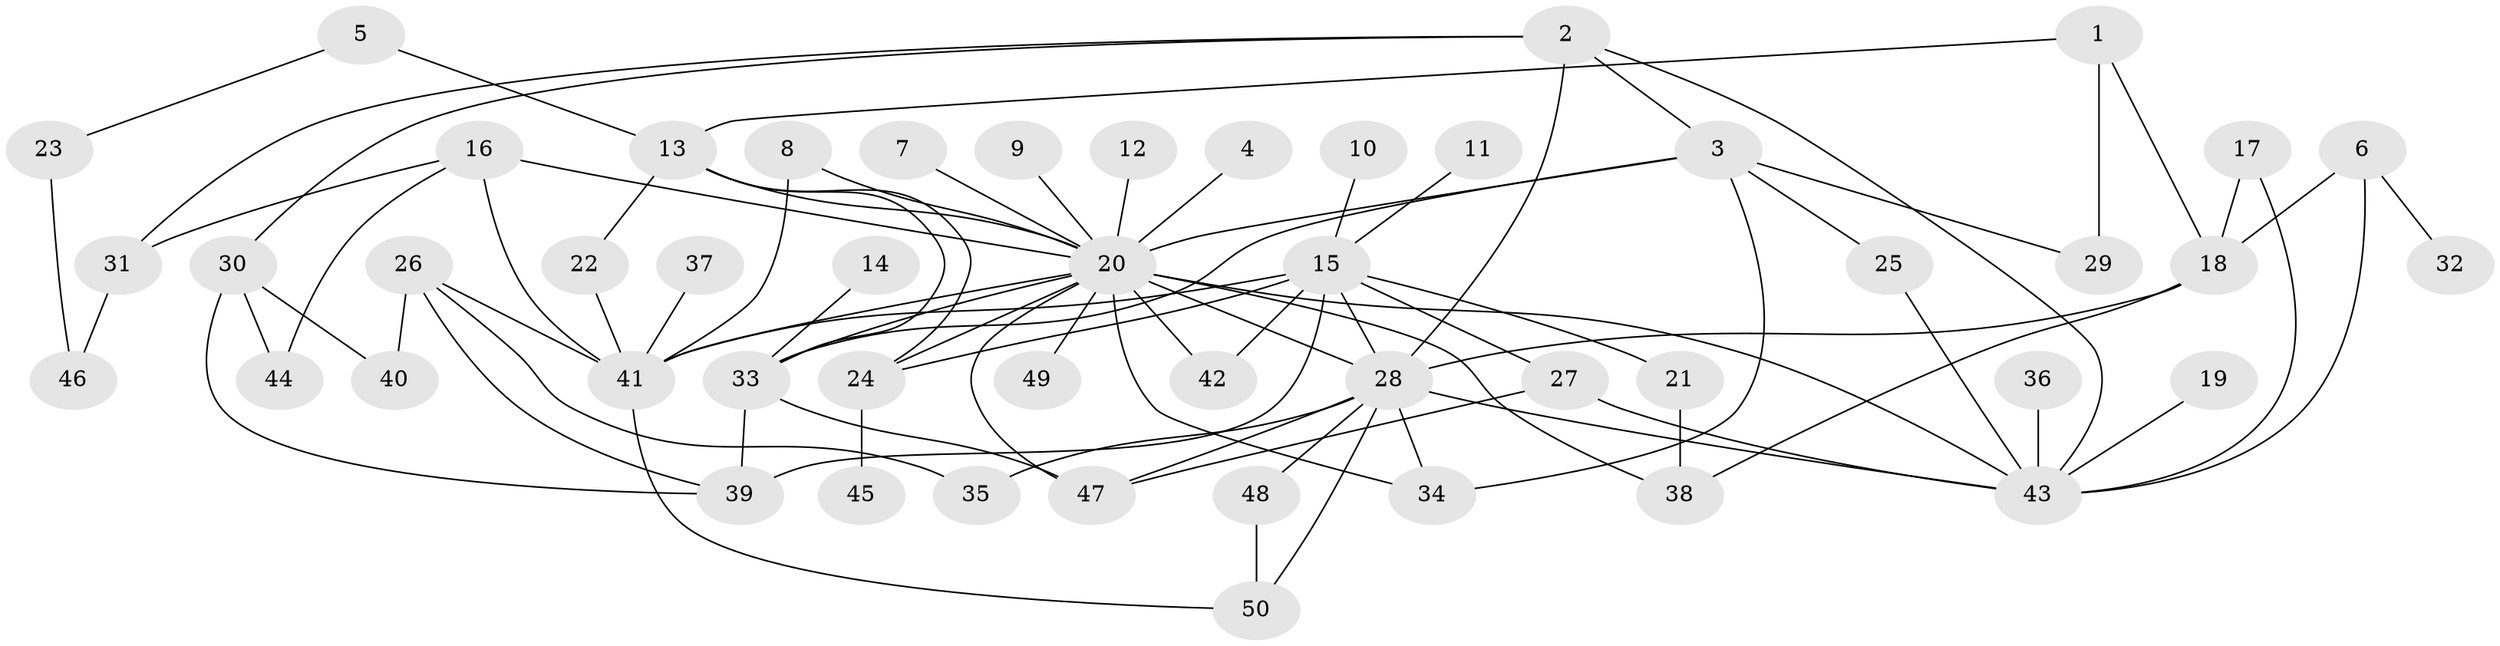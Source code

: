 // original degree distribution, {11: 0.030303030303030304, 6: 0.04040404040404041, 22: 0.010101010101010102, 8: 0.020202020202020204, 3: 0.1111111111111111, 12: 0.010101010101010102, 1: 0.45454545454545453, 7: 0.010101010101010102, 4: 0.08080808080808081, 2: 0.21212121212121213, 5: 0.020202020202020204}
// Generated by graph-tools (version 1.1) at 2025/01/03/09/25 03:01:49]
// undirected, 50 vertices, 84 edges
graph export_dot {
graph [start="1"]
  node [color=gray90,style=filled];
  1;
  2;
  3;
  4;
  5;
  6;
  7;
  8;
  9;
  10;
  11;
  12;
  13;
  14;
  15;
  16;
  17;
  18;
  19;
  20;
  21;
  22;
  23;
  24;
  25;
  26;
  27;
  28;
  29;
  30;
  31;
  32;
  33;
  34;
  35;
  36;
  37;
  38;
  39;
  40;
  41;
  42;
  43;
  44;
  45;
  46;
  47;
  48;
  49;
  50;
  1 -- 13 [weight=1.0];
  1 -- 18 [weight=1.0];
  1 -- 29 [weight=1.0];
  2 -- 3 [weight=1.0];
  2 -- 28 [weight=1.0];
  2 -- 30 [weight=1.0];
  2 -- 31 [weight=1.0];
  2 -- 43 [weight=1.0];
  3 -- 20 [weight=1.0];
  3 -- 25 [weight=1.0];
  3 -- 29 [weight=1.0];
  3 -- 33 [weight=1.0];
  3 -- 34 [weight=1.0];
  4 -- 20 [weight=1.0];
  5 -- 13 [weight=1.0];
  5 -- 23 [weight=1.0];
  6 -- 18 [weight=1.0];
  6 -- 32 [weight=1.0];
  6 -- 43 [weight=1.0];
  7 -- 20 [weight=1.0];
  8 -- 20 [weight=1.0];
  8 -- 41 [weight=1.0];
  9 -- 20 [weight=1.0];
  10 -- 15 [weight=1.0];
  11 -- 15 [weight=1.0];
  12 -- 20 [weight=1.0];
  13 -- 20 [weight=1.0];
  13 -- 22 [weight=1.0];
  13 -- 24 [weight=1.0];
  13 -- 33 [weight=1.0];
  14 -- 33 [weight=1.0];
  15 -- 21 [weight=1.0];
  15 -- 24 [weight=1.0];
  15 -- 27 [weight=1.0];
  15 -- 28 [weight=1.0];
  15 -- 39 [weight=1.0];
  15 -- 41 [weight=1.0];
  15 -- 42 [weight=2.0];
  16 -- 20 [weight=1.0];
  16 -- 31 [weight=1.0];
  16 -- 41 [weight=1.0];
  16 -- 44 [weight=1.0];
  17 -- 18 [weight=1.0];
  17 -- 43 [weight=1.0];
  18 -- 28 [weight=1.0];
  18 -- 38 [weight=1.0];
  19 -- 43 [weight=1.0];
  20 -- 24 [weight=1.0];
  20 -- 28 [weight=1.0];
  20 -- 33 [weight=1.0];
  20 -- 34 [weight=1.0];
  20 -- 38 [weight=1.0];
  20 -- 41 [weight=1.0];
  20 -- 42 [weight=1.0];
  20 -- 43 [weight=1.0];
  20 -- 47 [weight=1.0];
  20 -- 49 [weight=1.0];
  21 -- 38 [weight=1.0];
  22 -- 41 [weight=1.0];
  23 -- 46 [weight=1.0];
  24 -- 45 [weight=1.0];
  25 -- 43 [weight=1.0];
  26 -- 35 [weight=1.0];
  26 -- 39 [weight=1.0];
  26 -- 40 [weight=1.0];
  26 -- 41 [weight=1.0];
  27 -- 43 [weight=1.0];
  27 -- 47 [weight=1.0];
  28 -- 34 [weight=1.0];
  28 -- 35 [weight=1.0];
  28 -- 43 [weight=1.0];
  28 -- 47 [weight=1.0];
  28 -- 48 [weight=1.0];
  28 -- 50 [weight=1.0];
  30 -- 39 [weight=1.0];
  30 -- 40 [weight=1.0];
  30 -- 44 [weight=1.0];
  31 -- 46 [weight=1.0];
  33 -- 39 [weight=1.0];
  33 -- 47 [weight=2.0];
  36 -- 43 [weight=1.0];
  37 -- 41 [weight=1.0];
  41 -- 50 [weight=1.0];
  48 -- 50 [weight=1.0];
}
